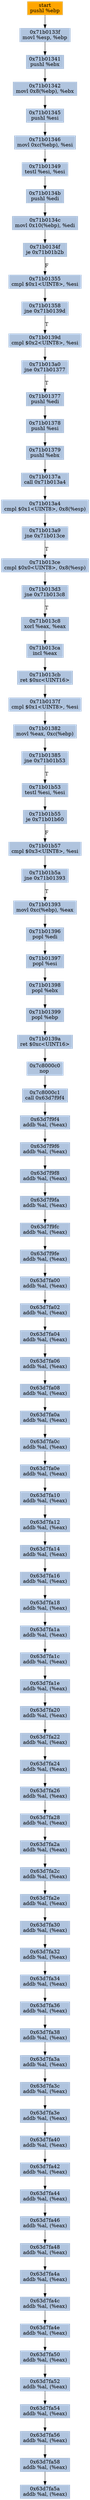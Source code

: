 digraph G {
node[shape=rectangle,style=filled,fillcolor=lightsteelblue,color=lightsteelblue]
bgcolor="transparent"
a0x71b0133epushl_ebp[label="start\npushl %ebp",color="lightgrey",fillcolor="orange"];
a0x71b0133fmovl_esp_ebp[label="0x71b0133f\nmovl %esp, %ebp"];
a0x71b01341pushl_ebx[label="0x71b01341\npushl %ebx"];
a0x71b01342movl_0x8ebp__ebx[label="0x71b01342\nmovl 0x8(%ebp), %ebx"];
a0x71b01345pushl_esi[label="0x71b01345\npushl %esi"];
a0x71b01346movl_0xcebp__esi[label="0x71b01346\nmovl 0xc(%ebp), %esi"];
a0x71b01349testl_esi_esi[label="0x71b01349\ntestl %esi, %esi"];
a0x71b0134bpushl_edi[label="0x71b0134b\npushl %edi"];
a0x71b0134cmovl_0x10ebp__edi[label="0x71b0134c\nmovl 0x10(%ebp), %edi"];
a0x71b0134fje_0x71b01b2b[label="0x71b0134f\nje 0x71b01b2b"];
a0x71b01355cmpl_0x1UINT8_esi[label="0x71b01355\ncmpl $0x1<UINT8>, %esi"];
a0x71b01358jne_0x71b0139d[label="0x71b01358\njne 0x71b0139d"];
a0x71b0139dcmpl_0x2UINT8_esi[label="0x71b0139d\ncmpl $0x2<UINT8>, %esi"];
a0x71b013a0jne_0x71b01377[label="0x71b013a0\njne 0x71b01377"];
a0x71b01377pushl_edi[label="0x71b01377\npushl %edi"];
a0x71b01378pushl_esi[label="0x71b01378\npushl %esi"];
a0x71b01379pushl_ebx[label="0x71b01379\npushl %ebx"];
a0x71b0137acall_0x71b013a4[label="0x71b0137a\ncall 0x71b013a4"];
a0x71b013a4cmpl_0x1UINT8_0x8esp_[label="0x71b013a4\ncmpl $0x1<UINT8>, 0x8(%esp)"];
a0x71b013a9jne_0x71b013ce[label="0x71b013a9\njne 0x71b013ce"];
a0x71b013cecmpl_0x0UINT8_0x8esp_[label="0x71b013ce\ncmpl $0x0<UINT8>, 0x8(%esp)"];
a0x71b013d3jne_0x71b013c8[label="0x71b013d3\njne 0x71b013c8"];
a0x71b013c8xorl_eax_eax[label="0x71b013c8\nxorl %eax, %eax"];
a0x71b013caincl_eax[label="0x71b013ca\nincl %eax"];
a0x71b013cbret_0xcUINT16[label="0x71b013cb\nret $0xc<UINT16>"];
a0x71b0137fcmpl_0x1UINT8_esi[label="0x71b0137f\ncmpl $0x1<UINT8>, %esi"];
a0x71b01382movl_eax_0xcebp_[label="0x71b01382\nmovl %eax, 0xc(%ebp)"];
a0x71b01385jne_0x71b01b53[label="0x71b01385\njne 0x71b01b53"];
a0x71b01b53testl_esi_esi[label="0x71b01b53\ntestl %esi, %esi"];
a0x71b01b55je_0x71b01b60[label="0x71b01b55\nje 0x71b01b60"];
a0x71b01b57cmpl_0x3UINT8_esi[label="0x71b01b57\ncmpl $0x3<UINT8>, %esi"];
a0x71b01b5ajne_0x71b01393[label="0x71b01b5a\njne 0x71b01393"];
a0x71b01393movl_0xcebp__eax[label="0x71b01393\nmovl 0xc(%ebp), %eax"];
a0x71b01396popl_edi[label="0x71b01396\npopl %edi"];
a0x71b01397popl_esi[label="0x71b01397\npopl %esi"];
a0x71b01398popl_ebx[label="0x71b01398\npopl %ebx"];
a0x71b01399popl_ebp[label="0x71b01399\npopl %ebp"];
a0x71b0139aret_0xcUINT16[label="0x71b0139a\nret $0xc<UINT16>"];
a0x7c8000c0nop_[label="0x7c8000c0\nnop "];
a0x7c8000c1call_0x63d7f9f4[label="0x7c8000c1\ncall 0x63d7f9f4"];
a0x63d7f9f4addb_al_eax_[label="0x63d7f9f4\naddb %al, (%eax)"];
a0x63d7f9f6addb_al_eax_[label="0x63d7f9f6\naddb %al, (%eax)"];
a0x63d7f9f8addb_al_eax_[label="0x63d7f9f8\naddb %al, (%eax)"];
a0x63d7f9faaddb_al_eax_[label="0x63d7f9fa\naddb %al, (%eax)"];
a0x63d7f9fcaddb_al_eax_[label="0x63d7f9fc\naddb %al, (%eax)"];
a0x63d7f9feaddb_al_eax_[label="0x63d7f9fe\naddb %al, (%eax)"];
a0x63d7fa00addb_al_eax_[label="0x63d7fa00\naddb %al, (%eax)"];
a0x63d7fa02addb_al_eax_[label="0x63d7fa02\naddb %al, (%eax)"];
a0x63d7fa04addb_al_eax_[label="0x63d7fa04\naddb %al, (%eax)"];
a0x63d7fa06addb_al_eax_[label="0x63d7fa06\naddb %al, (%eax)"];
a0x63d7fa08addb_al_eax_[label="0x63d7fa08\naddb %al, (%eax)"];
a0x63d7fa0aaddb_al_eax_[label="0x63d7fa0a\naddb %al, (%eax)"];
a0x63d7fa0caddb_al_eax_[label="0x63d7fa0c\naddb %al, (%eax)"];
a0x63d7fa0eaddb_al_eax_[label="0x63d7fa0e\naddb %al, (%eax)"];
a0x63d7fa10addb_al_eax_[label="0x63d7fa10\naddb %al, (%eax)"];
a0x63d7fa12addb_al_eax_[label="0x63d7fa12\naddb %al, (%eax)"];
a0x63d7fa14addb_al_eax_[label="0x63d7fa14\naddb %al, (%eax)"];
a0x63d7fa16addb_al_eax_[label="0x63d7fa16\naddb %al, (%eax)"];
a0x63d7fa18addb_al_eax_[label="0x63d7fa18\naddb %al, (%eax)"];
a0x63d7fa1aaddb_al_eax_[label="0x63d7fa1a\naddb %al, (%eax)"];
a0x63d7fa1caddb_al_eax_[label="0x63d7fa1c\naddb %al, (%eax)"];
a0x63d7fa1eaddb_al_eax_[label="0x63d7fa1e\naddb %al, (%eax)"];
a0x63d7fa20addb_al_eax_[label="0x63d7fa20\naddb %al, (%eax)"];
a0x63d7fa22addb_al_eax_[label="0x63d7fa22\naddb %al, (%eax)"];
a0x63d7fa24addb_al_eax_[label="0x63d7fa24\naddb %al, (%eax)"];
a0x63d7fa26addb_al_eax_[label="0x63d7fa26\naddb %al, (%eax)"];
a0x63d7fa28addb_al_eax_[label="0x63d7fa28\naddb %al, (%eax)"];
a0x63d7fa2aaddb_al_eax_[label="0x63d7fa2a\naddb %al, (%eax)"];
a0x63d7fa2caddb_al_eax_[label="0x63d7fa2c\naddb %al, (%eax)"];
a0x63d7fa2eaddb_al_eax_[label="0x63d7fa2e\naddb %al, (%eax)"];
a0x63d7fa30addb_al_eax_[label="0x63d7fa30\naddb %al, (%eax)"];
a0x63d7fa32addb_al_eax_[label="0x63d7fa32\naddb %al, (%eax)"];
a0x63d7fa34addb_al_eax_[label="0x63d7fa34\naddb %al, (%eax)"];
a0x63d7fa36addb_al_eax_[label="0x63d7fa36\naddb %al, (%eax)"];
a0x63d7fa38addb_al_eax_[label="0x63d7fa38\naddb %al, (%eax)"];
a0x63d7fa3aaddb_al_eax_[label="0x63d7fa3a\naddb %al, (%eax)"];
a0x63d7fa3caddb_al_eax_[label="0x63d7fa3c\naddb %al, (%eax)"];
a0x63d7fa3eaddb_al_eax_[label="0x63d7fa3e\naddb %al, (%eax)"];
a0x63d7fa40addb_al_eax_[label="0x63d7fa40\naddb %al, (%eax)"];
a0x63d7fa42addb_al_eax_[label="0x63d7fa42\naddb %al, (%eax)"];
a0x63d7fa44addb_al_eax_[label="0x63d7fa44\naddb %al, (%eax)"];
a0x63d7fa46addb_al_eax_[label="0x63d7fa46\naddb %al, (%eax)"];
a0x63d7fa48addb_al_eax_[label="0x63d7fa48\naddb %al, (%eax)"];
a0x63d7fa4aaddb_al_eax_[label="0x63d7fa4a\naddb %al, (%eax)"];
a0x63d7fa4caddb_al_eax_[label="0x63d7fa4c\naddb %al, (%eax)"];
a0x63d7fa4eaddb_al_eax_[label="0x63d7fa4e\naddb %al, (%eax)"];
a0x63d7fa50addb_al_eax_[label="0x63d7fa50\naddb %al, (%eax)"];
a0x63d7fa52addb_al_eax_[label="0x63d7fa52\naddb %al, (%eax)"];
a0x63d7fa54addb_al_eax_[label="0x63d7fa54\naddb %al, (%eax)"];
a0x63d7fa56addb_al_eax_[label="0x63d7fa56\naddb %al, (%eax)"];
a0x63d7fa58addb_al_eax_[label="0x63d7fa58\naddb %al, (%eax)"];
a0x63d7fa5aaddb_al_eax_[label="0x63d7fa5a\naddb %al, (%eax)"];
a0x71b0133epushl_ebp -> a0x71b0133fmovl_esp_ebp [color="#000000"];
a0x71b0133fmovl_esp_ebp -> a0x71b01341pushl_ebx [color="#000000"];
a0x71b01341pushl_ebx -> a0x71b01342movl_0x8ebp__ebx [color="#000000"];
a0x71b01342movl_0x8ebp__ebx -> a0x71b01345pushl_esi [color="#000000"];
a0x71b01345pushl_esi -> a0x71b01346movl_0xcebp__esi [color="#000000"];
a0x71b01346movl_0xcebp__esi -> a0x71b01349testl_esi_esi [color="#000000"];
a0x71b01349testl_esi_esi -> a0x71b0134bpushl_edi [color="#000000"];
a0x71b0134bpushl_edi -> a0x71b0134cmovl_0x10ebp__edi [color="#000000"];
a0x71b0134cmovl_0x10ebp__edi -> a0x71b0134fje_0x71b01b2b [color="#000000"];
a0x71b0134fje_0x71b01b2b -> a0x71b01355cmpl_0x1UINT8_esi [color="#000000",label="F"];
a0x71b01355cmpl_0x1UINT8_esi -> a0x71b01358jne_0x71b0139d [color="#000000"];
a0x71b01358jne_0x71b0139d -> a0x71b0139dcmpl_0x2UINT8_esi [color="#000000",label="T"];
a0x71b0139dcmpl_0x2UINT8_esi -> a0x71b013a0jne_0x71b01377 [color="#000000"];
a0x71b013a0jne_0x71b01377 -> a0x71b01377pushl_edi [color="#000000",label="T"];
a0x71b01377pushl_edi -> a0x71b01378pushl_esi [color="#000000"];
a0x71b01378pushl_esi -> a0x71b01379pushl_ebx [color="#000000"];
a0x71b01379pushl_ebx -> a0x71b0137acall_0x71b013a4 [color="#000000"];
a0x71b0137acall_0x71b013a4 -> a0x71b013a4cmpl_0x1UINT8_0x8esp_ [color="#000000"];
a0x71b013a4cmpl_0x1UINT8_0x8esp_ -> a0x71b013a9jne_0x71b013ce [color="#000000"];
a0x71b013a9jne_0x71b013ce -> a0x71b013cecmpl_0x0UINT8_0x8esp_ [color="#000000",label="T"];
a0x71b013cecmpl_0x0UINT8_0x8esp_ -> a0x71b013d3jne_0x71b013c8 [color="#000000"];
a0x71b013d3jne_0x71b013c8 -> a0x71b013c8xorl_eax_eax [color="#000000",label="T"];
a0x71b013c8xorl_eax_eax -> a0x71b013caincl_eax [color="#000000"];
a0x71b013caincl_eax -> a0x71b013cbret_0xcUINT16 [color="#000000"];
a0x71b013cbret_0xcUINT16 -> a0x71b0137fcmpl_0x1UINT8_esi [color="#000000"];
a0x71b0137fcmpl_0x1UINT8_esi -> a0x71b01382movl_eax_0xcebp_ [color="#000000"];
a0x71b01382movl_eax_0xcebp_ -> a0x71b01385jne_0x71b01b53 [color="#000000"];
a0x71b01385jne_0x71b01b53 -> a0x71b01b53testl_esi_esi [color="#000000",label="T"];
a0x71b01b53testl_esi_esi -> a0x71b01b55je_0x71b01b60 [color="#000000"];
a0x71b01b55je_0x71b01b60 -> a0x71b01b57cmpl_0x3UINT8_esi [color="#000000",label="F"];
a0x71b01b57cmpl_0x3UINT8_esi -> a0x71b01b5ajne_0x71b01393 [color="#000000"];
a0x71b01b5ajne_0x71b01393 -> a0x71b01393movl_0xcebp__eax [color="#000000",label="T"];
a0x71b01393movl_0xcebp__eax -> a0x71b01396popl_edi [color="#000000"];
a0x71b01396popl_edi -> a0x71b01397popl_esi [color="#000000"];
a0x71b01397popl_esi -> a0x71b01398popl_ebx [color="#000000"];
a0x71b01398popl_ebx -> a0x71b01399popl_ebp [color="#000000"];
a0x71b01399popl_ebp -> a0x71b0139aret_0xcUINT16 [color="#000000"];
a0x71b0139aret_0xcUINT16 -> a0x7c8000c0nop_ [color="#000000"];
a0x7c8000c0nop_ -> a0x7c8000c1call_0x63d7f9f4 [color="#000000"];
a0x7c8000c1call_0x63d7f9f4 -> a0x63d7f9f4addb_al_eax_ [color="#000000"];
a0x63d7f9f4addb_al_eax_ -> a0x63d7f9f6addb_al_eax_ [color="#000000"];
a0x63d7f9f6addb_al_eax_ -> a0x63d7f9f8addb_al_eax_ [color="#000000"];
a0x63d7f9f8addb_al_eax_ -> a0x63d7f9faaddb_al_eax_ [color="#000000"];
a0x63d7f9faaddb_al_eax_ -> a0x63d7f9fcaddb_al_eax_ [color="#000000"];
a0x63d7f9fcaddb_al_eax_ -> a0x63d7f9feaddb_al_eax_ [color="#000000"];
a0x63d7f9feaddb_al_eax_ -> a0x63d7fa00addb_al_eax_ [color="#000000"];
a0x63d7fa00addb_al_eax_ -> a0x63d7fa02addb_al_eax_ [color="#000000"];
a0x63d7fa02addb_al_eax_ -> a0x63d7fa04addb_al_eax_ [color="#000000"];
a0x63d7fa04addb_al_eax_ -> a0x63d7fa06addb_al_eax_ [color="#000000"];
a0x63d7fa06addb_al_eax_ -> a0x63d7fa08addb_al_eax_ [color="#000000"];
a0x63d7fa08addb_al_eax_ -> a0x63d7fa0aaddb_al_eax_ [color="#000000"];
a0x63d7fa0aaddb_al_eax_ -> a0x63d7fa0caddb_al_eax_ [color="#000000"];
a0x63d7fa0caddb_al_eax_ -> a0x63d7fa0eaddb_al_eax_ [color="#000000"];
a0x63d7fa0eaddb_al_eax_ -> a0x63d7fa10addb_al_eax_ [color="#000000"];
a0x63d7fa10addb_al_eax_ -> a0x63d7fa12addb_al_eax_ [color="#000000"];
a0x63d7fa12addb_al_eax_ -> a0x63d7fa14addb_al_eax_ [color="#000000"];
a0x63d7fa14addb_al_eax_ -> a0x63d7fa16addb_al_eax_ [color="#000000"];
a0x63d7fa16addb_al_eax_ -> a0x63d7fa18addb_al_eax_ [color="#000000"];
a0x63d7fa18addb_al_eax_ -> a0x63d7fa1aaddb_al_eax_ [color="#000000"];
a0x63d7fa1aaddb_al_eax_ -> a0x63d7fa1caddb_al_eax_ [color="#000000"];
a0x63d7fa1caddb_al_eax_ -> a0x63d7fa1eaddb_al_eax_ [color="#000000"];
a0x63d7fa1eaddb_al_eax_ -> a0x63d7fa20addb_al_eax_ [color="#000000"];
a0x63d7fa20addb_al_eax_ -> a0x63d7fa22addb_al_eax_ [color="#000000"];
a0x63d7fa22addb_al_eax_ -> a0x63d7fa24addb_al_eax_ [color="#000000"];
a0x63d7fa24addb_al_eax_ -> a0x63d7fa26addb_al_eax_ [color="#000000"];
a0x63d7fa26addb_al_eax_ -> a0x63d7fa28addb_al_eax_ [color="#000000"];
a0x63d7fa28addb_al_eax_ -> a0x63d7fa2aaddb_al_eax_ [color="#000000"];
a0x63d7fa2aaddb_al_eax_ -> a0x63d7fa2caddb_al_eax_ [color="#000000"];
a0x63d7fa2caddb_al_eax_ -> a0x63d7fa2eaddb_al_eax_ [color="#000000"];
a0x63d7fa2eaddb_al_eax_ -> a0x63d7fa30addb_al_eax_ [color="#000000"];
a0x63d7fa30addb_al_eax_ -> a0x63d7fa32addb_al_eax_ [color="#000000"];
a0x63d7fa32addb_al_eax_ -> a0x63d7fa34addb_al_eax_ [color="#000000"];
a0x63d7fa34addb_al_eax_ -> a0x63d7fa36addb_al_eax_ [color="#000000"];
a0x63d7fa36addb_al_eax_ -> a0x63d7fa38addb_al_eax_ [color="#000000"];
a0x63d7fa38addb_al_eax_ -> a0x63d7fa3aaddb_al_eax_ [color="#000000"];
a0x63d7fa3aaddb_al_eax_ -> a0x63d7fa3caddb_al_eax_ [color="#000000"];
a0x63d7fa3caddb_al_eax_ -> a0x63d7fa3eaddb_al_eax_ [color="#000000"];
a0x63d7fa3eaddb_al_eax_ -> a0x63d7fa40addb_al_eax_ [color="#000000"];
a0x63d7fa40addb_al_eax_ -> a0x63d7fa42addb_al_eax_ [color="#000000"];
a0x63d7fa42addb_al_eax_ -> a0x63d7fa44addb_al_eax_ [color="#000000"];
a0x63d7fa44addb_al_eax_ -> a0x63d7fa46addb_al_eax_ [color="#000000"];
a0x63d7fa46addb_al_eax_ -> a0x63d7fa48addb_al_eax_ [color="#000000"];
a0x63d7fa48addb_al_eax_ -> a0x63d7fa4aaddb_al_eax_ [color="#000000"];
a0x63d7fa4aaddb_al_eax_ -> a0x63d7fa4caddb_al_eax_ [color="#000000"];
a0x63d7fa4caddb_al_eax_ -> a0x63d7fa4eaddb_al_eax_ [color="#000000"];
a0x63d7fa4eaddb_al_eax_ -> a0x63d7fa50addb_al_eax_ [color="#000000"];
a0x63d7fa50addb_al_eax_ -> a0x63d7fa52addb_al_eax_ [color="#000000"];
a0x63d7fa52addb_al_eax_ -> a0x63d7fa54addb_al_eax_ [color="#000000"];
a0x63d7fa54addb_al_eax_ -> a0x63d7fa56addb_al_eax_ [color="#000000"];
a0x63d7fa56addb_al_eax_ -> a0x63d7fa58addb_al_eax_ [color="#000000"];
a0x63d7fa58addb_al_eax_ -> a0x63d7fa5aaddb_al_eax_ [color="#000000"];
}
